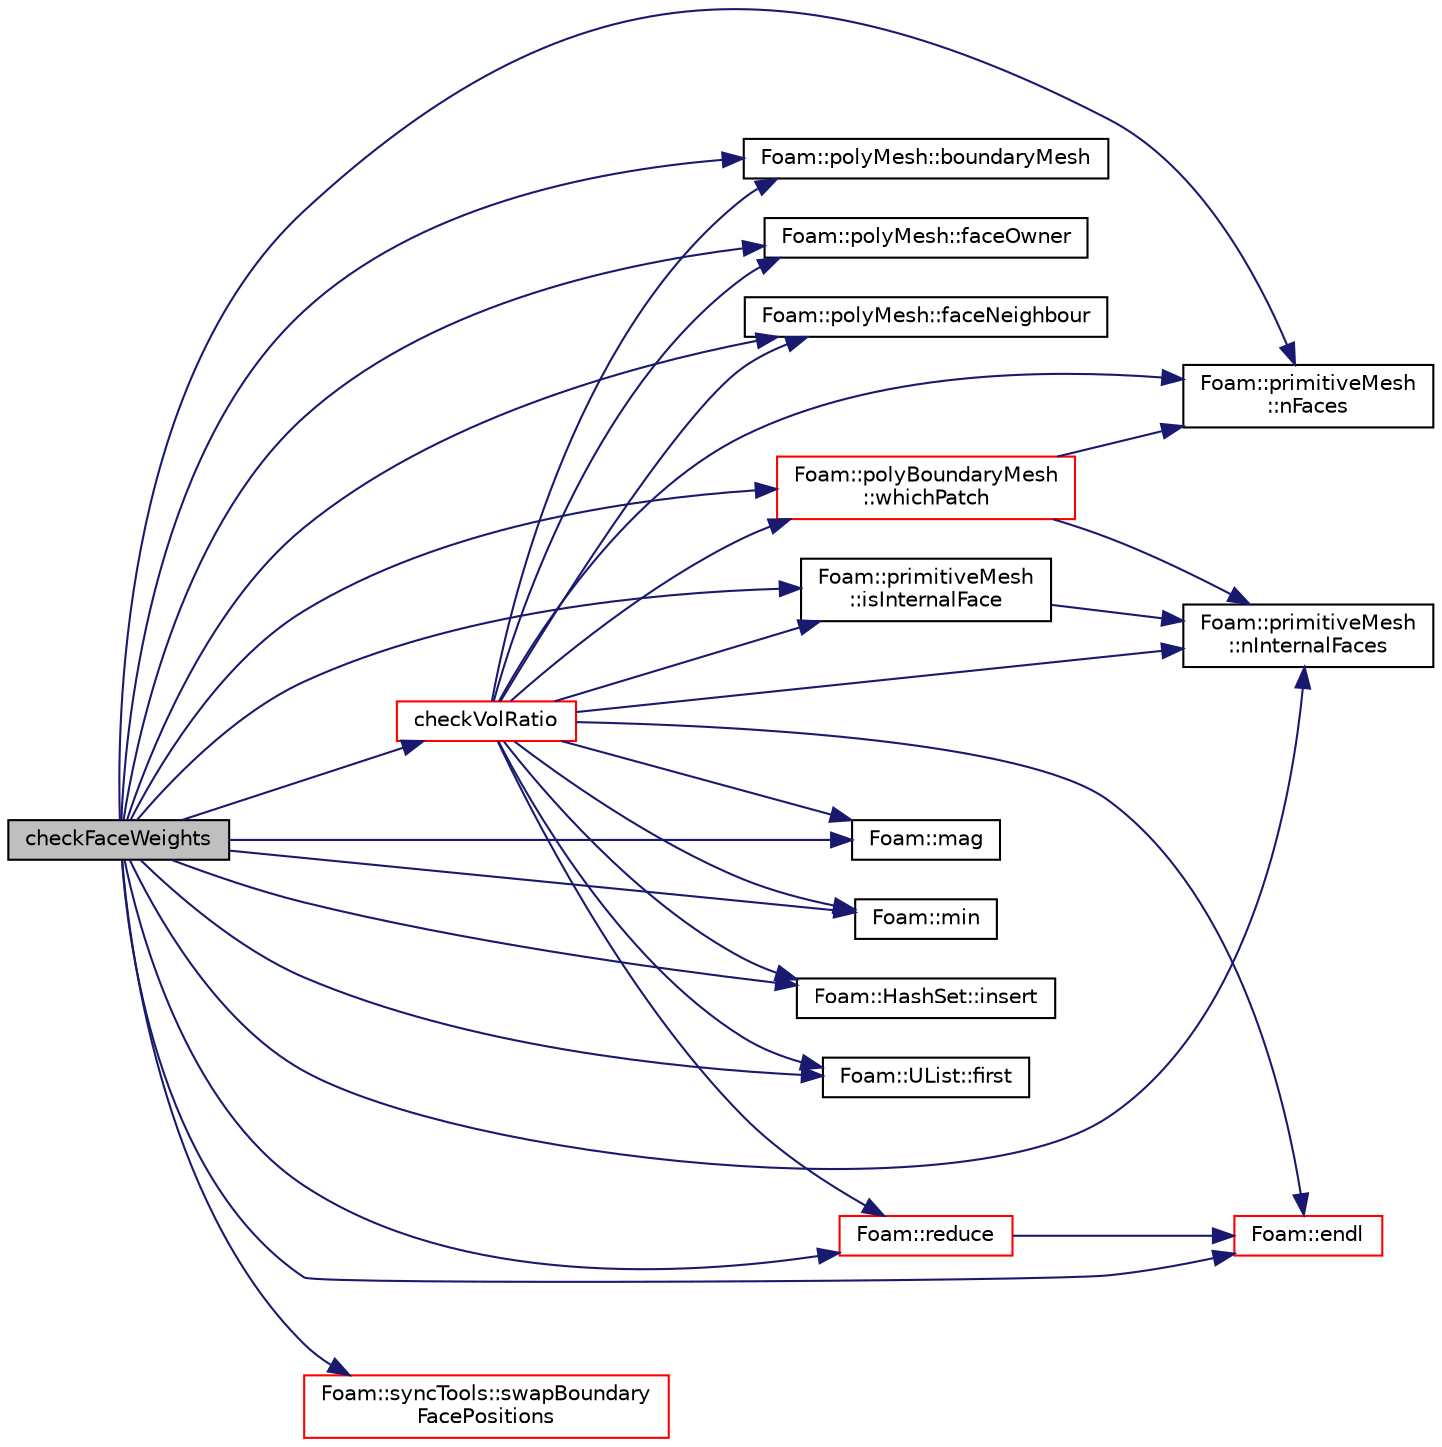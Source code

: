 digraph "checkFaceWeights"
{
  bgcolor="transparent";
  edge [fontname="Helvetica",fontsize="10",labelfontname="Helvetica",labelfontsize="10"];
  node [fontname="Helvetica",fontsize="10",shape=record];
  rankdir="LR";
  Node3064 [label="checkFaceWeights",height=0.2,width=0.4,color="black", fillcolor="grey75", style="filled", fontcolor="black"];
  Node3064 -> Node3065 [color="midnightblue",fontsize="10",style="solid",fontname="Helvetica"];
  Node3065 [label="Foam::polyMesh::boundaryMesh",height=0.2,width=0.4,color="black",URL="$a28565.html#a9f2b68c134340291eda6197f47f25484",tooltip="Return boundary mesh. "];
  Node3064 -> Node3066 [color="midnightblue",fontsize="10",style="solid",fontname="Helvetica"];
  Node3066 [label="checkVolRatio",height=0.2,width=0.4,color="red",URL="$a22309.html#aa63d73334ea3f55a0fd59896924c6eb5",tooltip="Cell volume ratio of neighbouring cells (1 for regular mesh) "];
  Node3066 -> Node3067 [color="midnightblue",fontsize="10",style="solid",fontname="Helvetica"];
  Node3067 [label="Foam::polyMesh::faceOwner",height=0.2,width=0.4,color="black",URL="$a28565.html#a57752b49bfee23ca1944c3fb0493974f",tooltip="Return face owner. "];
  Node3066 -> Node3068 [color="midnightblue",fontsize="10",style="solid",fontname="Helvetica"];
  Node3068 [label="Foam::polyMesh::faceNeighbour",height=0.2,width=0.4,color="black",URL="$a28565.html#a9fb57b52c700ed61f09ada65412d13e3",tooltip="Return face neighbour. "];
  Node3066 -> Node3065 [color="midnightblue",fontsize="10",style="solid",fontname="Helvetica"];
  Node3066 -> Node3069 [color="midnightblue",fontsize="10",style="solid",fontname="Helvetica"];
  Node3069 [label="Foam::primitiveMesh\l::nFaces",height=0.2,width=0.4,color="black",URL="$a28685.html#abe602c985a3c9ffa67176e969e77ca6f"];
  Node3066 -> Node3070 [color="midnightblue",fontsize="10",style="solid",fontname="Helvetica"];
  Node3070 [label="Foam::primitiveMesh\l::nInternalFaces",height=0.2,width=0.4,color="black",URL="$a28685.html#aa6c7965af1f30d16d9125deb981cbdb0"];
  Node3066 -> Node3169 [color="midnightblue",fontsize="10",style="solid",fontname="Helvetica"];
  Node3169 [label="Foam::mag",height=0.2,width=0.4,color="black",URL="$a21851.html#a929da2a3fdcf3dacbbe0487d3a330dae"];
  Node3066 -> Node3439 [color="midnightblue",fontsize="10",style="solid",fontname="Helvetica"];
  Node3439 [label="Foam::primitiveMesh\l::isInternalFace",height=0.2,width=0.4,color="black",URL="$a28685.html#ae3e48ad9ec4c5132ec7d3d702ad17c9e",tooltip="Return true if given face label is internal to the mesh. "];
  Node3439 -> Node3070 [color="midnightblue",fontsize="10",style="solid",fontname="Helvetica"];
  Node3066 -> Node3440 [color="midnightblue",fontsize="10",style="solid",fontname="Helvetica"];
  Node3440 [label="Foam::polyBoundaryMesh\l::whichPatch",height=0.2,width=0.4,color="red",URL="$a28557.html#aa2ff13fd90903c4f4cdfe81b48b2bb92",tooltip="Return patch index for a given face label. "];
  Node3440 -> Node3069 [color="midnightblue",fontsize="10",style="solid",fontname="Helvetica"];
  Node3440 -> Node3070 [color="midnightblue",fontsize="10",style="solid",fontname="Helvetica"];
  Node3066 -> Node3422 [color="midnightblue",fontsize="10",style="solid",fontname="Helvetica"];
  Node3422 [label="Foam::min",height=0.2,width=0.4,color="black",URL="$a21851.html#a253e112ad2d56d96230ff39ea7f442dc"];
  Node3066 -> Node3081 [color="midnightblue",fontsize="10",style="solid",fontname="Helvetica"];
  Node3081 [label="Foam::endl",height=0.2,width=0.4,color="red",URL="$a21851.html#a2db8fe02a0d3909e9351bb4275b23ce4",tooltip="Add newline and flush stream. "];
  Node3066 -> Node3447 [color="midnightblue",fontsize="10",style="solid",fontname="Helvetica"];
  Node3447 [label="Foam::HashSet::insert",height=0.2,width=0.4,color="black",URL="$a26829.html#a49f0753d9652681fc3a81f59951a0ad7",tooltip="Insert a new entry. "];
  Node3066 -> Node3452 [color="midnightblue",fontsize="10",style="solid",fontname="Helvetica"];
  Node3452 [label="Foam::UList::first",height=0.2,width=0.4,color="black",URL="$a26837.html#a1c9828bc3de9502754d944c95a2ce0d9",tooltip="Return the first element of the list. "];
  Node3066 -> Node3155 [color="midnightblue",fontsize="10",style="solid",fontname="Helvetica"];
  Node3155 [label="Foam::reduce",height=0.2,width=0.4,color="red",URL="$a21851.html#a7ffd6af4acc2eb9ba72ee296b5ecda23"];
  Node3155 -> Node3081 [color="midnightblue",fontsize="10",style="solid",fontname="Helvetica"];
  Node3064 -> Node3081 [color="midnightblue",fontsize="10",style="solid",fontname="Helvetica"];
  Node3064 -> Node3068 [color="midnightblue",fontsize="10",style="solid",fontname="Helvetica"];
  Node3064 -> Node3067 [color="midnightblue",fontsize="10",style="solid",fontname="Helvetica"];
  Node3064 -> Node3452 [color="midnightblue",fontsize="10",style="solid",fontname="Helvetica"];
  Node3064 -> Node3447 [color="midnightblue",fontsize="10",style="solid",fontname="Helvetica"];
  Node3064 -> Node3439 [color="midnightblue",fontsize="10",style="solid",fontname="Helvetica"];
  Node3064 -> Node3169 [color="midnightblue",fontsize="10",style="solid",fontname="Helvetica"];
  Node3064 -> Node3422 [color="midnightblue",fontsize="10",style="solid",fontname="Helvetica"];
  Node3064 -> Node3069 [color="midnightblue",fontsize="10",style="solid",fontname="Helvetica"];
  Node3064 -> Node3070 [color="midnightblue",fontsize="10",style="solid",fontname="Helvetica"];
  Node3064 -> Node3155 [color="midnightblue",fontsize="10",style="solid",fontname="Helvetica"];
  Node3064 -> Node3191 [color="midnightblue",fontsize="10",style="solid",fontname="Helvetica"];
  Node3191 [label="Foam::syncTools::swapBoundary\lFacePositions",height=0.2,width=0.4,color="red",URL="$a28657.html#aeb004d7a883cc5739401dacfccfae7ec",tooltip="Swap coupled positions. "];
  Node3064 -> Node3440 [color="midnightblue",fontsize="10",style="solid",fontname="Helvetica"];
}
